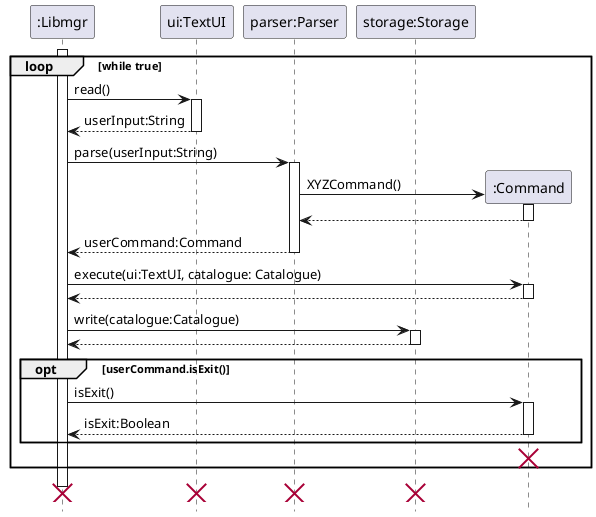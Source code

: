 @startuml
hide footbox

Participant ":Libmgr" as libmgr
Participant "ui:TextUI" as ui
Participant "parser:Parser" as parser
Participant "storage:Storage" as storage
Participant ":Command" as cmd

activate libmgr

loop while true
    libmgr -> ui:read()
    activate ui
    return userInput:String

    libmgr -> parser:parse(userInput:String)
    activate parser

    create cmd
    parser -> cmd:XYZCommand()
    activate cmd
    return

    return userCommand:Command

    libmgr -> cmd:execute(ui:TextUI, catalogue: Catalogue)
    activate cmd
    return

    libmgr -> storage:write(catalogue:Catalogue)
    activate storage
    return


    opt userCommand.isExit()
        libmgr -> cmd:isExit()
        activate cmd
        return isExit:Boolean
    end
    destroy cmd
end

libmgr --[hidden]> libmgr
destroy libmgr
destroy ui
destroy parser
destroy storage
@enduml